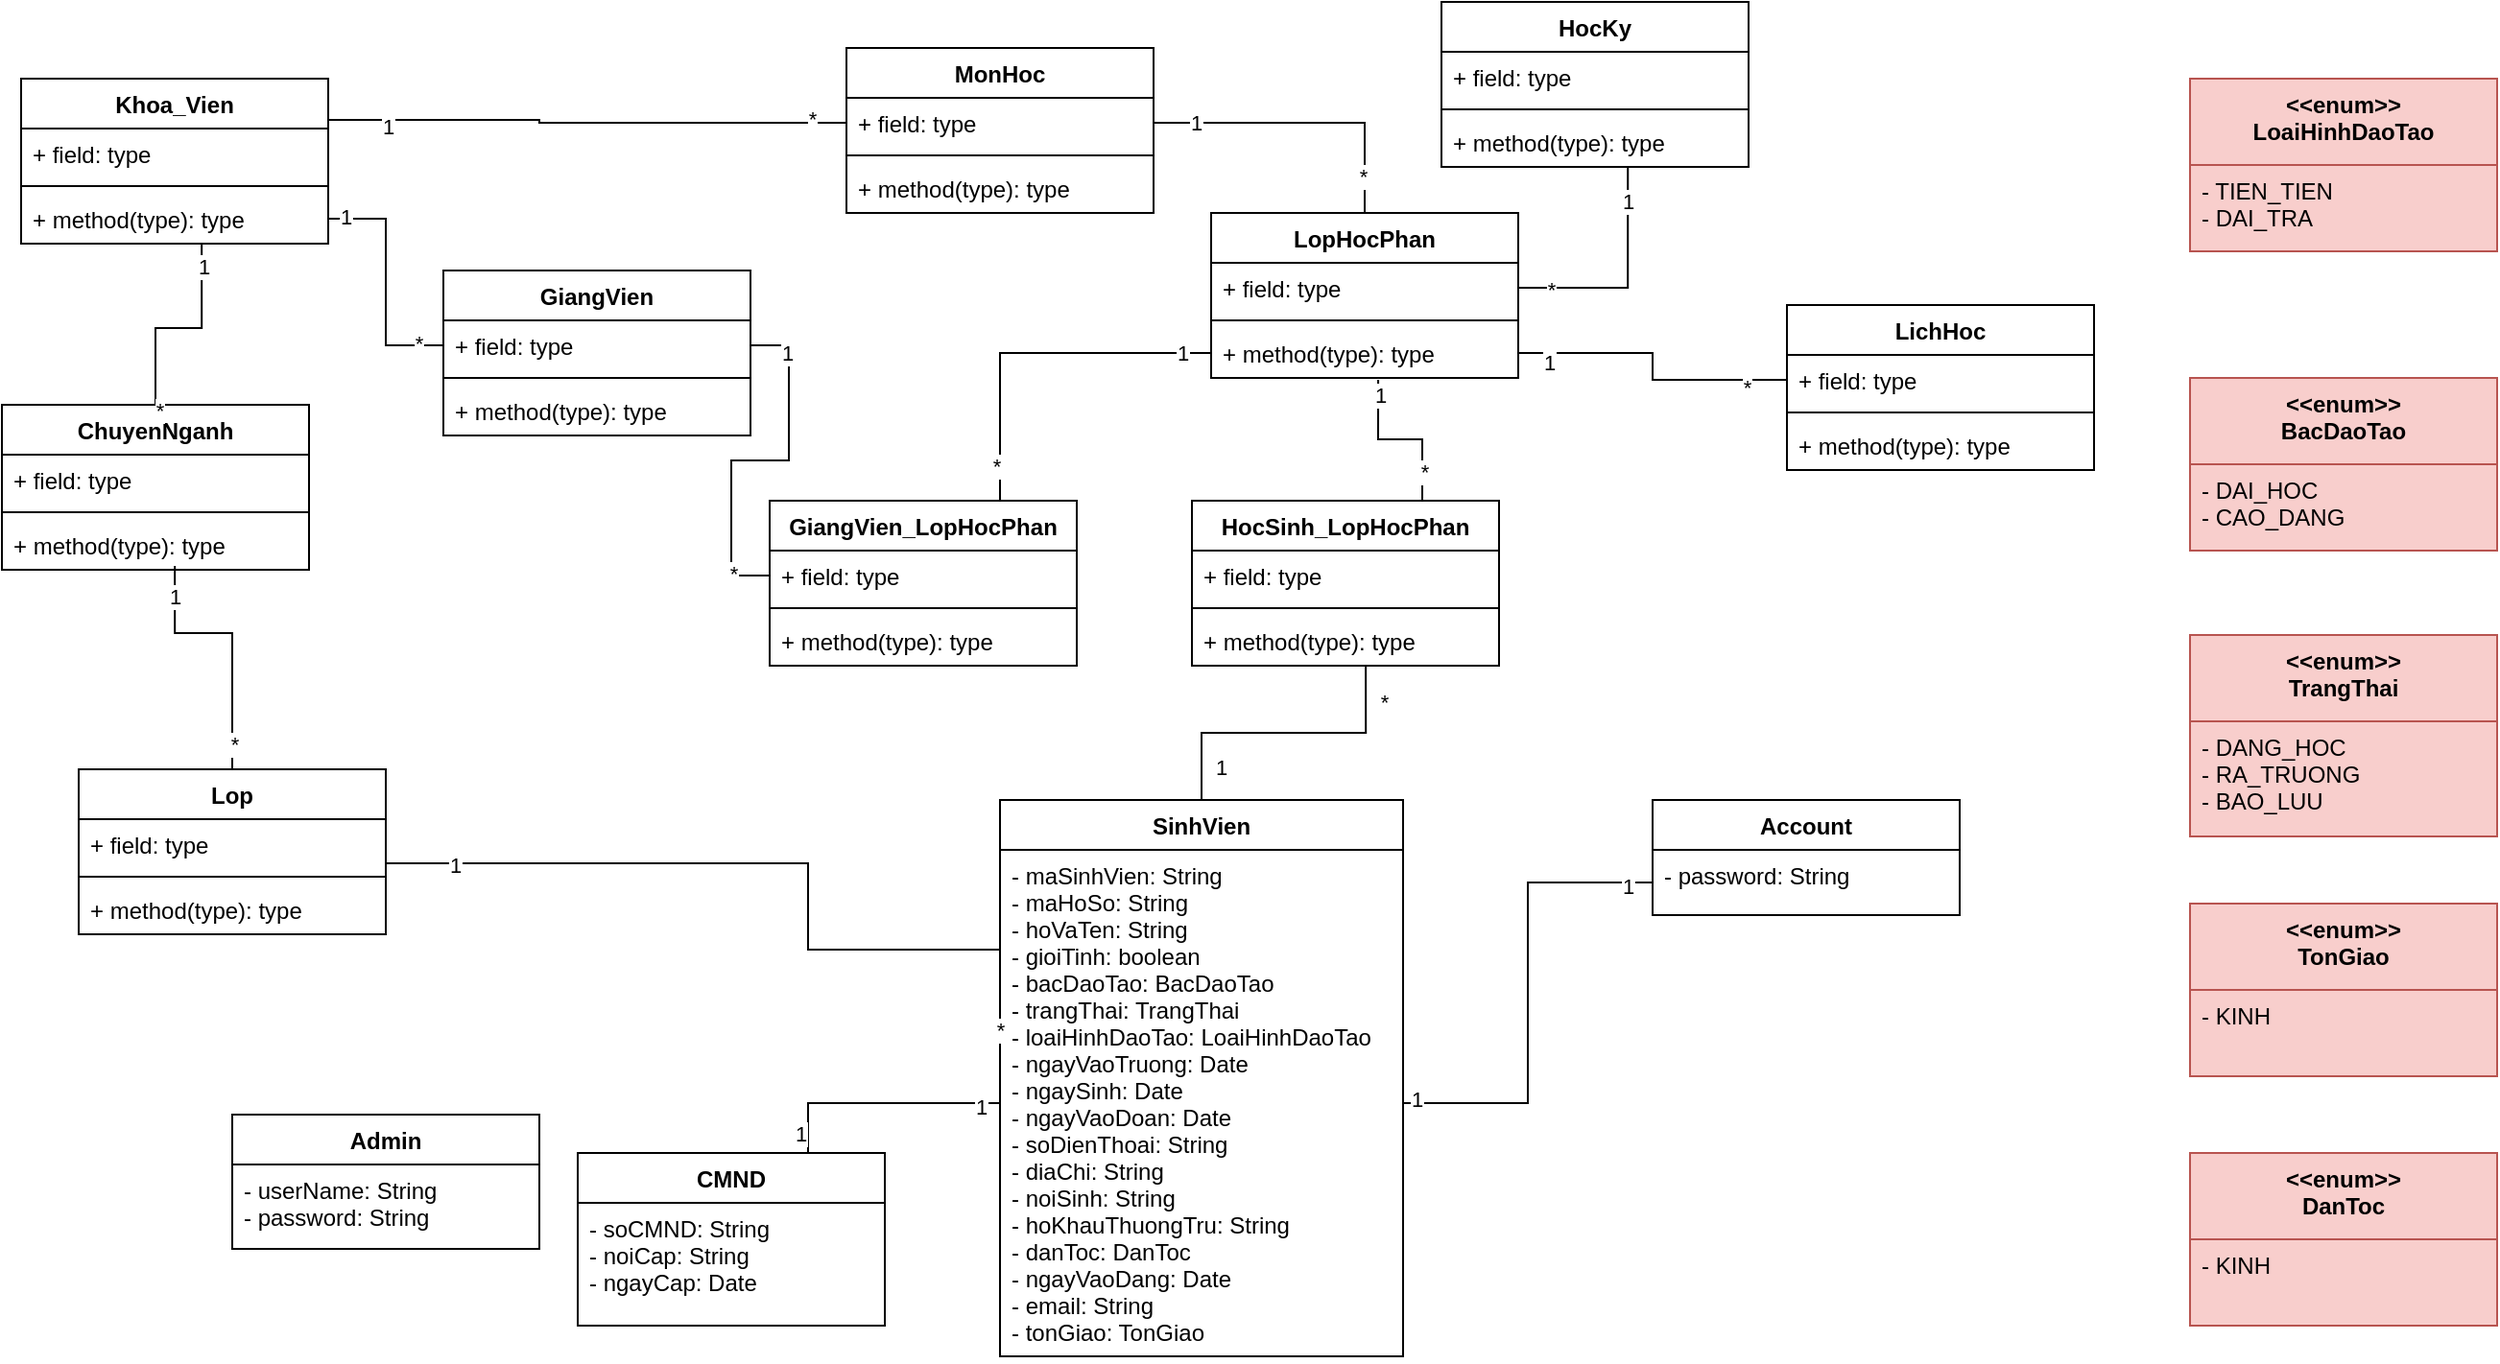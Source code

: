 <mxfile version="15.2.1" type="github">
  <diagram id="Yj6DFzL0j5Qf95JARL4s" name="Page-1">
    <mxGraphModel dx="2012" dy="697" grid="1" gridSize="10" guides="1" tooltips="1" connect="1" arrows="1" fold="1" page="1" pageScale="1" pageWidth="827" pageHeight="1169" math="0" shadow="0">
      <root>
        <mxCell id="0" />
        <mxCell id="1" parent="0" />
        <mxCell id="6rRiFF-nvon5pC7xxNcr-5" value="SinhVien" style="swimlane;fontStyle=1;align=center;verticalAlign=top;childLayout=stackLayout;horizontal=1;startSize=26;horizontalStack=0;resizeParent=1;resizeParentMax=0;resizeLast=0;collapsible=1;marginBottom=0;" vertex="1" parent="1">
          <mxGeometry x="500" y="446" width="210" height="290" as="geometry" />
        </mxCell>
        <mxCell id="6rRiFF-nvon5pC7xxNcr-6" value="- maSinhVien: String&#xa;- maHoSo: String&#xa;- hoVaTen: String&#xa;- gioiTinh: boolean&#xa;- bacDaoTao: BacDaoTao&#xa;- trangThai: TrangThai&#xa;- loaiHinhDaoTao: LoaiHinhDaoTao&#xa;- ngayVaoTruong: Date&#xa;- ngaySinh: Date&#xa;- ngayVaoDoan: Date&#xa;- soDienThoai: String&#xa;- diaChi: String&#xa;- noiSinh: String&#xa;- hoKhauThuongTru: String&#xa;- danToc: DanToc&#xa;- ngayVaoDang: Date&#xa;- email: String&#xa;- tonGiao: TonGiao" style="text;strokeColor=none;fillColor=none;align=left;verticalAlign=top;spacingLeft=4;spacingRight=4;overflow=hidden;rotatable=0;points=[[0,0.5],[1,0.5]];portConstraint=eastwest;" vertex="1" parent="6rRiFF-nvon5pC7xxNcr-5">
          <mxGeometry y="26" width="210" height="264" as="geometry" />
        </mxCell>
        <mxCell id="6rRiFF-nvon5pC7xxNcr-9" value="Khoa_Vien" style="swimlane;fontStyle=1;align=center;verticalAlign=top;childLayout=stackLayout;horizontal=1;startSize=26;horizontalStack=0;resizeParent=1;resizeParentMax=0;resizeLast=0;collapsible=1;marginBottom=0;" vertex="1" parent="1">
          <mxGeometry x="-10" y="70" width="160" height="86" as="geometry" />
        </mxCell>
        <mxCell id="6rRiFF-nvon5pC7xxNcr-10" value="+ field: type" style="text;strokeColor=none;fillColor=none;align=left;verticalAlign=top;spacingLeft=4;spacingRight=4;overflow=hidden;rotatable=0;points=[[0,0.5],[1,0.5]];portConstraint=eastwest;" vertex="1" parent="6rRiFF-nvon5pC7xxNcr-9">
          <mxGeometry y="26" width="160" height="26" as="geometry" />
        </mxCell>
        <mxCell id="6rRiFF-nvon5pC7xxNcr-11" value="" style="line;strokeWidth=1;fillColor=none;align=left;verticalAlign=middle;spacingTop=-1;spacingLeft=3;spacingRight=3;rotatable=0;labelPosition=right;points=[];portConstraint=eastwest;" vertex="1" parent="6rRiFF-nvon5pC7xxNcr-9">
          <mxGeometry y="52" width="160" height="8" as="geometry" />
        </mxCell>
        <mxCell id="6rRiFF-nvon5pC7xxNcr-12" value="+ method(type): type" style="text;strokeColor=none;fillColor=none;align=left;verticalAlign=top;spacingLeft=4;spacingRight=4;overflow=hidden;rotatable=0;points=[[0,0.5],[1,0.5]];portConstraint=eastwest;" vertex="1" parent="6rRiFF-nvon5pC7xxNcr-9">
          <mxGeometry y="60" width="160" height="26" as="geometry" />
        </mxCell>
        <mxCell id="6rRiFF-nvon5pC7xxNcr-13" value="ChuyenNganh" style="swimlane;fontStyle=1;align=center;verticalAlign=top;childLayout=stackLayout;horizontal=1;startSize=26;horizontalStack=0;resizeParent=1;resizeParentMax=0;resizeLast=0;collapsible=1;marginBottom=0;" vertex="1" parent="1">
          <mxGeometry x="-20" y="240" width="160" height="86" as="geometry" />
        </mxCell>
        <mxCell id="6rRiFF-nvon5pC7xxNcr-14" value="+ field: type" style="text;strokeColor=none;fillColor=none;align=left;verticalAlign=top;spacingLeft=4;spacingRight=4;overflow=hidden;rotatable=0;points=[[0,0.5],[1,0.5]];portConstraint=eastwest;" vertex="1" parent="6rRiFF-nvon5pC7xxNcr-13">
          <mxGeometry y="26" width="160" height="26" as="geometry" />
        </mxCell>
        <mxCell id="6rRiFF-nvon5pC7xxNcr-15" value="" style="line;strokeWidth=1;fillColor=none;align=left;verticalAlign=middle;spacingTop=-1;spacingLeft=3;spacingRight=3;rotatable=0;labelPosition=right;points=[];portConstraint=eastwest;" vertex="1" parent="6rRiFF-nvon5pC7xxNcr-13">
          <mxGeometry y="52" width="160" height="8" as="geometry" />
        </mxCell>
        <mxCell id="6rRiFF-nvon5pC7xxNcr-16" value="+ method(type): type" style="text;strokeColor=none;fillColor=none;align=left;verticalAlign=top;spacingLeft=4;spacingRight=4;overflow=hidden;rotatable=0;points=[[0,0.5],[1,0.5]];portConstraint=eastwest;" vertex="1" parent="6rRiFF-nvon5pC7xxNcr-13">
          <mxGeometry y="60" width="160" height="26" as="geometry" />
        </mxCell>
        <mxCell id="6rRiFF-nvon5pC7xxNcr-17" style="edgeStyle=orthogonalEdgeStyle;rounded=0;orthogonalLoop=1;jettySize=auto;html=1;exitX=0;exitY=0.5;exitDx=0;exitDy=0;entryX=1;entryY=0.5;entryDx=0;entryDy=0;endArrow=none;endFill=0;" edge="1" parent="1" source="6rRiFF-nvon5pC7xxNcr-6" target="6rRiFF-nvon5pC7xxNcr-31">
          <mxGeometry relative="1" as="geometry">
            <Array as="points">
              <mxPoint x="400" y="524" />
              <mxPoint x="400" y="479" />
              <mxPoint x="180" y="479" />
            </Array>
          </mxGeometry>
        </mxCell>
        <mxCell id="6rRiFF-nvon5pC7xxNcr-19" value="*" style="edgeLabel;html=1;align=center;verticalAlign=middle;resizable=0;points=[];" vertex="1" connectable="0" parent="6rRiFF-nvon5pC7xxNcr-17">
          <mxGeometry x="-0.831" relative="1" as="geometry">
            <mxPoint as="offset" />
          </mxGeometry>
        </mxCell>
        <mxCell id="6rRiFF-nvon5pC7xxNcr-21" value="1" style="edgeLabel;html=1;align=center;verticalAlign=middle;resizable=0;points=[];" vertex="1" connectable="0" parent="6rRiFF-nvon5pC7xxNcr-17">
          <mxGeometry x="0.798" y="1" relative="1" as="geometry">
            <mxPoint as="offset" />
          </mxGeometry>
        </mxCell>
        <mxCell id="6rRiFF-nvon5pC7xxNcr-18" style="edgeStyle=orthogonalEdgeStyle;rounded=0;orthogonalLoop=1;jettySize=auto;html=1;exitX=0.5;exitY=0;exitDx=0;exitDy=0;entryX=0.588;entryY=1;entryDx=0;entryDy=0;endArrow=none;endFill=0;entryPerimeter=0;" edge="1" parent="1" source="6rRiFF-nvon5pC7xxNcr-13" target="6rRiFF-nvon5pC7xxNcr-12">
          <mxGeometry relative="1" as="geometry">
            <Array as="points">
              <mxPoint x="60" y="200" />
              <mxPoint x="84" y="200" />
            </Array>
          </mxGeometry>
        </mxCell>
        <mxCell id="6rRiFF-nvon5pC7xxNcr-22" value="1" style="edgeLabel;html=1;align=center;verticalAlign=middle;resizable=0;points=[];" vertex="1" connectable="0" parent="6rRiFF-nvon5pC7xxNcr-18">
          <mxGeometry x="0.785" y="-1" relative="1" as="geometry">
            <mxPoint as="offset" />
          </mxGeometry>
        </mxCell>
        <mxCell id="6rRiFF-nvon5pC7xxNcr-24" value="*" style="edgeLabel;html=1;align=center;verticalAlign=middle;resizable=0;points=[];" vertex="1" connectable="0" parent="6rRiFF-nvon5pC7xxNcr-18">
          <mxGeometry x="-0.884" y="1" relative="1" as="geometry">
            <mxPoint x="3" y="9" as="offset" />
          </mxGeometry>
        </mxCell>
        <mxCell id="6rRiFF-nvon5pC7xxNcr-45" style="edgeStyle=orthogonalEdgeStyle;rounded=0;orthogonalLoop=1;jettySize=auto;html=1;exitX=0.544;exitY=1.038;exitDx=0;exitDy=0;entryX=0.75;entryY=0;entryDx=0;entryDy=0;endArrow=none;endFill=0;exitPerimeter=0;" edge="1" parent="1" source="6rRiFF-nvon5pC7xxNcr-29" target="6rRiFF-nvon5pC7xxNcr-41">
          <mxGeometry relative="1" as="geometry" />
        </mxCell>
        <mxCell id="6rRiFF-nvon5pC7xxNcr-49" value="*" style="edgeLabel;html=1;align=center;verticalAlign=middle;resizable=0;points=[];" vertex="1" connectable="0" parent="6rRiFF-nvon5pC7xxNcr-45">
          <mxGeometry x="0.635" y="1" relative="1" as="geometry">
            <mxPoint as="offset" />
          </mxGeometry>
        </mxCell>
        <mxCell id="6rRiFF-nvon5pC7xxNcr-51" value="1" style="edgeLabel;html=1;align=center;verticalAlign=middle;resizable=0;points=[];" vertex="1" connectable="0" parent="6rRiFF-nvon5pC7xxNcr-45">
          <mxGeometry x="-0.819" y="1" relative="1" as="geometry">
            <mxPoint as="offset" />
          </mxGeometry>
        </mxCell>
        <mxCell id="6rRiFF-nvon5pC7xxNcr-26" value="LopHocPhan" style="swimlane;fontStyle=1;align=center;verticalAlign=top;childLayout=stackLayout;horizontal=1;startSize=26;horizontalStack=0;resizeParent=1;resizeParentMax=0;resizeLast=0;collapsible=1;marginBottom=0;" vertex="1" parent="1">
          <mxGeometry x="610" y="140" width="160" height="86" as="geometry" />
        </mxCell>
        <mxCell id="6rRiFF-nvon5pC7xxNcr-27" value="+ field: type" style="text;strokeColor=none;fillColor=none;align=left;verticalAlign=top;spacingLeft=4;spacingRight=4;overflow=hidden;rotatable=0;points=[[0,0.5],[1,0.5]];portConstraint=eastwest;" vertex="1" parent="6rRiFF-nvon5pC7xxNcr-26">
          <mxGeometry y="26" width="160" height="26" as="geometry" />
        </mxCell>
        <mxCell id="6rRiFF-nvon5pC7xxNcr-28" value="" style="line;strokeWidth=1;fillColor=none;align=left;verticalAlign=middle;spacingTop=-1;spacingLeft=3;spacingRight=3;rotatable=0;labelPosition=right;points=[];portConstraint=eastwest;" vertex="1" parent="6rRiFF-nvon5pC7xxNcr-26">
          <mxGeometry y="52" width="160" height="8" as="geometry" />
        </mxCell>
        <mxCell id="6rRiFF-nvon5pC7xxNcr-29" value="+ method(type): type" style="text;strokeColor=none;fillColor=none;align=left;verticalAlign=top;spacingLeft=4;spacingRight=4;overflow=hidden;rotatable=0;points=[[0,0.5],[1,0.5]];portConstraint=eastwest;" vertex="1" parent="6rRiFF-nvon5pC7xxNcr-26">
          <mxGeometry y="60" width="160" height="26" as="geometry" />
        </mxCell>
        <mxCell id="6rRiFF-nvon5pC7xxNcr-30" value="Lop" style="swimlane;fontStyle=1;align=center;verticalAlign=top;childLayout=stackLayout;horizontal=1;startSize=26;horizontalStack=0;resizeParent=1;resizeParentMax=0;resizeLast=0;collapsible=1;marginBottom=0;" vertex="1" parent="1">
          <mxGeometry x="20" y="430" width="160" height="86" as="geometry" />
        </mxCell>
        <mxCell id="6rRiFF-nvon5pC7xxNcr-31" value="+ field: type" style="text;strokeColor=none;fillColor=none;align=left;verticalAlign=top;spacingLeft=4;spacingRight=4;overflow=hidden;rotatable=0;points=[[0,0.5],[1,0.5]];portConstraint=eastwest;" vertex="1" parent="6rRiFF-nvon5pC7xxNcr-30">
          <mxGeometry y="26" width="160" height="26" as="geometry" />
        </mxCell>
        <mxCell id="6rRiFF-nvon5pC7xxNcr-32" value="" style="line;strokeWidth=1;fillColor=none;align=left;verticalAlign=middle;spacingTop=-1;spacingLeft=3;spacingRight=3;rotatable=0;labelPosition=right;points=[];portConstraint=eastwest;" vertex="1" parent="6rRiFF-nvon5pC7xxNcr-30">
          <mxGeometry y="52" width="160" height="8" as="geometry" />
        </mxCell>
        <mxCell id="6rRiFF-nvon5pC7xxNcr-33" value="+ method(type): type" style="text;strokeColor=none;fillColor=none;align=left;verticalAlign=top;spacingLeft=4;spacingRight=4;overflow=hidden;rotatable=0;points=[[0,0.5],[1,0.5]];portConstraint=eastwest;" vertex="1" parent="6rRiFF-nvon5pC7xxNcr-30">
          <mxGeometry y="60" width="160" height="26" as="geometry" />
        </mxCell>
        <mxCell id="6rRiFF-nvon5pC7xxNcr-34" style="edgeStyle=orthogonalEdgeStyle;rounded=0;orthogonalLoop=1;jettySize=auto;html=1;exitX=0.5;exitY=0;exitDx=0;exitDy=0;entryX=0.563;entryY=0.923;entryDx=0;entryDy=0;endArrow=none;endFill=0;entryPerimeter=0;" edge="1" parent="1" source="6rRiFF-nvon5pC7xxNcr-30" target="6rRiFF-nvon5pC7xxNcr-16">
          <mxGeometry relative="1" as="geometry">
            <Array as="points">
              <mxPoint x="100" y="359" />
              <mxPoint x="70" y="359" />
            </Array>
          </mxGeometry>
        </mxCell>
        <mxCell id="6rRiFF-nvon5pC7xxNcr-62" value="1" style="edgeLabel;html=1;align=center;verticalAlign=middle;resizable=0;points=[];" vertex="1" connectable="0" parent="6rRiFF-nvon5pC7xxNcr-34">
          <mxGeometry x="0.773" relative="1" as="geometry">
            <mxPoint as="offset" />
          </mxGeometry>
        </mxCell>
        <mxCell id="6rRiFF-nvon5pC7xxNcr-63" value="*" style="edgeLabel;html=1;align=center;verticalAlign=middle;resizable=0;points=[];" vertex="1" connectable="0" parent="6rRiFF-nvon5pC7xxNcr-34">
          <mxGeometry x="-0.798" y="-1" relative="1" as="geometry">
            <mxPoint as="offset" />
          </mxGeometry>
        </mxCell>
        <mxCell id="6rRiFF-nvon5pC7xxNcr-41" value="HocSinh_LopHocPhan" style="swimlane;fontStyle=1;align=center;verticalAlign=top;childLayout=stackLayout;horizontal=1;startSize=26;horizontalStack=0;resizeParent=1;resizeParentMax=0;resizeLast=0;collapsible=1;marginBottom=0;" vertex="1" parent="1">
          <mxGeometry x="600" y="290" width="160" height="86" as="geometry" />
        </mxCell>
        <mxCell id="6rRiFF-nvon5pC7xxNcr-42" value="+ field: type" style="text;strokeColor=none;fillColor=none;align=left;verticalAlign=top;spacingLeft=4;spacingRight=4;overflow=hidden;rotatable=0;points=[[0,0.5],[1,0.5]];portConstraint=eastwest;" vertex="1" parent="6rRiFF-nvon5pC7xxNcr-41">
          <mxGeometry y="26" width="160" height="26" as="geometry" />
        </mxCell>
        <mxCell id="6rRiFF-nvon5pC7xxNcr-43" value="" style="line;strokeWidth=1;fillColor=none;align=left;verticalAlign=middle;spacingTop=-1;spacingLeft=3;spacingRight=3;rotatable=0;labelPosition=right;points=[];portConstraint=eastwest;" vertex="1" parent="6rRiFF-nvon5pC7xxNcr-41">
          <mxGeometry y="52" width="160" height="8" as="geometry" />
        </mxCell>
        <mxCell id="6rRiFF-nvon5pC7xxNcr-44" value="+ method(type): type" style="text;strokeColor=none;fillColor=none;align=left;verticalAlign=top;spacingLeft=4;spacingRight=4;overflow=hidden;rotatable=0;points=[[0,0.5],[1,0.5]];portConstraint=eastwest;" vertex="1" parent="6rRiFF-nvon5pC7xxNcr-41">
          <mxGeometry y="60" width="160" height="26" as="geometry" />
        </mxCell>
        <mxCell id="6rRiFF-nvon5pC7xxNcr-46" style="edgeStyle=orthogonalEdgeStyle;rounded=0;orthogonalLoop=1;jettySize=auto;html=1;exitX=0.5;exitY=0;exitDx=0;exitDy=0;entryX=0.566;entryY=1.013;entryDx=0;entryDy=0;endArrow=none;endFill=0;entryPerimeter=0;" edge="1" parent="1" source="6rRiFF-nvon5pC7xxNcr-5" target="6rRiFF-nvon5pC7xxNcr-44">
          <mxGeometry relative="1" as="geometry" />
        </mxCell>
        <mxCell id="6rRiFF-nvon5pC7xxNcr-47" value="1" style="edgeLabel;html=1;align=center;verticalAlign=middle;resizable=0;points=[];" vertex="1" connectable="0" parent="6rRiFF-nvon5pC7xxNcr-46">
          <mxGeometry x="-0.837" y="-2" relative="1" as="geometry">
            <mxPoint x="8" y="-5" as="offset" />
          </mxGeometry>
        </mxCell>
        <mxCell id="6rRiFF-nvon5pC7xxNcr-48" value="*" style="edgeLabel;html=1;align=center;verticalAlign=middle;resizable=0;points=[];" vertex="1" connectable="0" parent="6rRiFF-nvon5pC7xxNcr-46">
          <mxGeometry x="0.763" y="-1" relative="1" as="geometry">
            <mxPoint x="8" as="offset" />
          </mxGeometry>
        </mxCell>
        <mxCell id="6rRiFF-nvon5pC7xxNcr-71" style="edgeStyle=orthogonalEdgeStyle;rounded=0;orthogonalLoop=1;jettySize=auto;html=1;exitX=1;exitY=0.5;exitDx=0;exitDy=0;entryX=0.5;entryY=0;entryDx=0;entryDy=0;endArrow=none;endFill=0;" edge="1" parent="1" source="6rRiFF-nvon5pC7xxNcr-53" target="6rRiFF-nvon5pC7xxNcr-26">
          <mxGeometry relative="1" as="geometry" />
        </mxCell>
        <mxCell id="6rRiFF-nvon5pC7xxNcr-72" value="1" style="edgeLabel;html=1;align=center;verticalAlign=middle;resizable=0;points=[];" vertex="1" connectable="0" parent="6rRiFF-nvon5pC7xxNcr-71">
          <mxGeometry x="-0.728" relative="1" as="geometry">
            <mxPoint as="offset" />
          </mxGeometry>
        </mxCell>
        <mxCell id="6rRiFF-nvon5pC7xxNcr-73" value="*" style="edgeLabel;html=1;align=center;verticalAlign=middle;resizable=0;points=[];" vertex="1" connectable="0" parent="6rRiFF-nvon5pC7xxNcr-71">
          <mxGeometry x="0.755" y="-1" relative="1" as="geometry">
            <mxPoint as="offset" />
          </mxGeometry>
        </mxCell>
        <mxCell id="6rRiFF-nvon5pC7xxNcr-52" value="MonHoc" style="swimlane;fontStyle=1;align=center;verticalAlign=top;childLayout=stackLayout;horizontal=1;startSize=26;horizontalStack=0;resizeParent=1;resizeParentMax=0;resizeLast=0;collapsible=1;marginBottom=0;" vertex="1" parent="1">
          <mxGeometry x="420" y="54" width="160" height="86" as="geometry" />
        </mxCell>
        <mxCell id="6rRiFF-nvon5pC7xxNcr-53" value="+ field: type" style="text;strokeColor=none;fillColor=none;align=left;verticalAlign=top;spacingLeft=4;spacingRight=4;overflow=hidden;rotatable=0;points=[[0,0.5],[1,0.5]];portConstraint=eastwest;" vertex="1" parent="6rRiFF-nvon5pC7xxNcr-52">
          <mxGeometry y="26" width="160" height="26" as="geometry" />
        </mxCell>
        <mxCell id="6rRiFF-nvon5pC7xxNcr-54" value="" style="line;strokeWidth=1;fillColor=none;align=left;verticalAlign=middle;spacingTop=-1;spacingLeft=3;spacingRight=3;rotatable=0;labelPosition=right;points=[];portConstraint=eastwest;" vertex="1" parent="6rRiFF-nvon5pC7xxNcr-52">
          <mxGeometry y="52" width="160" height="8" as="geometry" />
        </mxCell>
        <mxCell id="6rRiFF-nvon5pC7xxNcr-55" value="+ method(type): type" style="text;strokeColor=none;fillColor=none;align=left;verticalAlign=top;spacingLeft=4;spacingRight=4;overflow=hidden;rotatable=0;points=[[0,0.5],[1,0.5]];portConstraint=eastwest;" vertex="1" parent="6rRiFF-nvon5pC7xxNcr-52">
          <mxGeometry y="60" width="160" height="26" as="geometry" />
        </mxCell>
        <mxCell id="6rRiFF-nvon5pC7xxNcr-59" style="edgeStyle=orthogonalEdgeStyle;rounded=0;orthogonalLoop=1;jettySize=auto;html=1;exitX=0;exitY=0.5;exitDx=0;exitDy=0;entryX=1;entryY=0.25;entryDx=0;entryDy=0;endArrow=none;endFill=0;" edge="1" parent="1" source="6rRiFF-nvon5pC7xxNcr-53" target="6rRiFF-nvon5pC7xxNcr-9">
          <mxGeometry relative="1" as="geometry">
            <Array as="points">
              <mxPoint x="260" y="93" />
              <mxPoint x="260" y="92" />
            </Array>
          </mxGeometry>
        </mxCell>
        <mxCell id="6rRiFF-nvon5pC7xxNcr-60" value="1" style="edgeLabel;html=1;align=center;verticalAlign=middle;resizable=0;points=[];" vertex="1" connectable="0" parent="6rRiFF-nvon5pC7xxNcr-59">
          <mxGeometry x="0.772" y="3" relative="1" as="geometry">
            <mxPoint as="offset" />
          </mxGeometry>
        </mxCell>
        <mxCell id="6rRiFF-nvon5pC7xxNcr-61" value="*" style="edgeLabel;html=1;align=center;verticalAlign=middle;resizable=0;points=[];" vertex="1" connectable="0" parent="6rRiFF-nvon5pC7xxNcr-59">
          <mxGeometry x="-0.864" y="-2" relative="1" as="geometry">
            <mxPoint as="offset" />
          </mxGeometry>
        </mxCell>
        <mxCell id="6rRiFF-nvon5pC7xxNcr-64" value="HocKy" style="swimlane;fontStyle=1;align=center;verticalAlign=top;childLayout=stackLayout;horizontal=1;startSize=26;horizontalStack=0;resizeParent=1;resizeParentMax=0;resizeLast=0;collapsible=1;marginBottom=0;" vertex="1" parent="1">
          <mxGeometry x="730" y="30" width="160" height="86" as="geometry" />
        </mxCell>
        <mxCell id="6rRiFF-nvon5pC7xxNcr-65" value="+ field: type" style="text;strokeColor=none;fillColor=none;align=left;verticalAlign=top;spacingLeft=4;spacingRight=4;overflow=hidden;rotatable=0;points=[[0,0.5],[1,0.5]];portConstraint=eastwest;" vertex="1" parent="6rRiFF-nvon5pC7xxNcr-64">
          <mxGeometry y="26" width="160" height="26" as="geometry" />
        </mxCell>
        <mxCell id="6rRiFF-nvon5pC7xxNcr-66" value="" style="line;strokeWidth=1;fillColor=none;align=left;verticalAlign=middle;spacingTop=-1;spacingLeft=3;spacingRight=3;rotatable=0;labelPosition=right;points=[];portConstraint=eastwest;" vertex="1" parent="6rRiFF-nvon5pC7xxNcr-64">
          <mxGeometry y="52" width="160" height="8" as="geometry" />
        </mxCell>
        <mxCell id="6rRiFF-nvon5pC7xxNcr-67" value="+ method(type): type" style="text;strokeColor=none;fillColor=none;align=left;verticalAlign=top;spacingLeft=4;spacingRight=4;overflow=hidden;rotatable=0;points=[[0,0.5],[1,0.5]];portConstraint=eastwest;" vertex="1" parent="6rRiFF-nvon5pC7xxNcr-64">
          <mxGeometry y="60" width="160" height="26" as="geometry" />
        </mxCell>
        <mxCell id="6rRiFF-nvon5pC7xxNcr-68" style="edgeStyle=orthogonalEdgeStyle;rounded=0;orthogonalLoop=1;jettySize=auto;html=1;exitX=1;exitY=0.5;exitDx=0;exitDy=0;entryX=0.607;entryY=0.981;entryDx=0;entryDy=0;endArrow=none;endFill=0;entryPerimeter=0;" edge="1" parent="1" source="6rRiFF-nvon5pC7xxNcr-27" target="6rRiFF-nvon5pC7xxNcr-67">
          <mxGeometry relative="1" as="geometry" />
        </mxCell>
        <mxCell id="6rRiFF-nvon5pC7xxNcr-69" value="*" style="edgeLabel;html=1;align=center;verticalAlign=middle;resizable=0;points=[];" vertex="1" connectable="0" parent="6rRiFF-nvon5pC7xxNcr-68">
          <mxGeometry x="-0.717" y="-1" relative="1" as="geometry">
            <mxPoint as="offset" />
          </mxGeometry>
        </mxCell>
        <mxCell id="6rRiFF-nvon5pC7xxNcr-70" value="1" style="edgeLabel;html=1;align=center;verticalAlign=middle;resizable=0;points=[];" vertex="1" connectable="0" parent="6rRiFF-nvon5pC7xxNcr-68">
          <mxGeometry x="0.696" relative="1" as="geometry">
            <mxPoint as="offset" />
          </mxGeometry>
        </mxCell>
        <mxCell id="6rRiFF-nvon5pC7xxNcr-74" value="GiangVien" style="swimlane;fontStyle=1;align=center;verticalAlign=top;childLayout=stackLayout;horizontal=1;startSize=26;horizontalStack=0;resizeParent=1;resizeParentMax=0;resizeLast=0;collapsible=1;marginBottom=0;" vertex="1" parent="1">
          <mxGeometry x="210" y="170" width="160" height="86" as="geometry" />
        </mxCell>
        <mxCell id="6rRiFF-nvon5pC7xxNcr-75" value="+ field: type" style="text;strokeColor=none;fillColor=none;align=left;verticalAlign=top;spacingLeft=4;spacingRight=4;overflow=hidden;rotatable=0;points=[[0,0.5],[1,0.5]];portConstraint=eastwest;" vertex="1" parent="6rRiFF-nvon5pC7xxNcr-74">
          <mxGeometry y="26" width="160" height="26" as="geometry" />
        </mxCell>
        <mxCell id="6rRiFF-nvon5pC7xxNcr-76" value="" style="line;strokeWidth=1;fillColor=none;align=left;verticalAlign=middle;spacingTop=-1;spacingLeft=3;spacingRight=3;rotatable=0;labelPosition=right;points=[];portConstraint=eastwest;" vertex="1" parent="6rRiFF-nvon5pC7xxNcr-74">
          <mxGeometry y="52" width="160" height="8" as="geometry" />
        </mxCell>
        <mxCell id="6rRiFF-nvon5pC7xxNcr-77" value="+ method(type): type" style="text;strokeColor=none;fillColor=none;align=left;verticalAlign=top;spacingLeft=4;spacingRight=4;overflow=hidden;rotatable=0;points=[[0,0.5],[1,0.5]];portConstraint=eastwest;" vertex="1" parent="6rRiFF-nvon5pC7xxNcr-74">
          <mxGeometry y="60" width="160" height="26" as="geometry" />
        </mxCell>
        <mxCell id="6rRiFF-nvon5pC7xxNcr-78" style="edgeStyle=orthogonalEdgeStyle;rounded=0;orthogonalLoop=1;jettySize=auto;html=1;exitX=0;exitY=0.5;exitDx=0;exitDy=0;entryX=1;entryY=0.5;entryDx=0;entryDy=0;endArrow=none;endFill=0;" edge="1" parent="1" source="6rRiFF-nvon5pC7xxNcr-75" target="6rRiFF-nvon5pC7xxNcr-12">
          <mxGeometry relative="1" as="geometry" />
        </mxCell>
        <mxCell id="6rRiFF-nvon5pC7xxNcr-79" value="1" style="edgeLabel;html=1;align=center;verticalAlign=middle;resizable=0;points=[];" vertex="1" connectable="0" parent="6rRiFF-nvon5pC7xxNcr-78">
          <mxGeometry x="0.855" y="-1" relative="1" as="geometry">
            <mxPoint as="offset" />
          </mxGeometry>
        </mxCell>
        <mxCell id="6rRiFF-nvon5pC7xxNcr-80" value="*" style="edgeLabel;html=1;align=center;verticalAlign=middle;resizable=0;points=[];" vertex="1" connectable="0" parent="6rRiFF-nvon5pC7xxNcr-78">
          <mxGeometry x="-0.79" y="-1" relative="1" as="geometry">
            <mxPoint as="offset" />
          </mxGeometry>
        </mxCell>
        <mxCell id="6rRiFF-nvon5pC7xxNcr-95" style="edgeStyle=orthogonalEdgeStyle;rounded=0;orthogonalLoop=1;jettySize=auto;html=1;exitX=0;exitY=0.5;exitDx=0;exitDy=0;entryX=1;entryY=0.5;entryDx=0;entryDy=0;endArrow=none;endFill=0;" edge="1" parent="1" source="6rRiFF-nvon5pC7xxNcr-92" target="6rRiFF-nvon5pC7xxNcr-6">
          <mxGeometry relative="1" as="geometry" />
        </mxCell>
        <mxCell id="6rRiFF-nvon5pC7xxNcr-102" value="1" style="edgeLabel;html=1;align=center;verticalAlign=middle;resizable=0;points=[];" vertex="1" connectable="0" parent="6rRiFF-nvon5pC7xxNcr-95">
          <mxGeometry x="-0.894" y="2" relative="1" as="geometry">
            <mxPoint as="offset" />
          </mxGeometry>
        </mxCell>
        <mxCell id="6rRiFF-nvon5pC7xxNcr-103" value="1" style="edgeLabel;html=1;align=center;verticalAlign=middle;resizable=0;points=[];" vertex="1" connectable="0" parent="6rRiFF-nvon5pC7xxNcr-95">
          <mxGeometry x="0.944" y="-2" relative="1" as="geometry">
            <mxPoint as="offset" />
          </mxGeometry>
        </mxCell>
        <mxCell id="6rRiFF-nvon5pC7xxNcr-91" value="Account" style="swimlane;fontStyle=1;align=center;verticalAlign=top;childLayout=stackLayout;horizontal=1;startSize=26;horizontalStack=0;resizeParent=1;resizeParentMax=0;resizeLast=0;collapsible=1;marginBottom=0;" vertex="1" parent="1">
          <mxGeometry x="840" y="446" width="160" height="60" as="geometry" />
        </mxCell>
        <mxCell id="6rRiFF-nvon5pC7xxNcr-92" value="- password: String" style="text;strokeColor=none;fillColor=none;align=left;verticalAlign=top;spacingLeft=4;spacingRight=4;overflow=hidden;rotatable=0;points=[[0,0.5],[1,0.5]];portConstraint=eastwest;" vertex="1" parent="6rRiFF-nvon5pC7xxNcr-91">
          <mxGeometry y="26" width="160" height="34" as="geometry" />
        </mxCell>
        <mxCell id="6rRiFF-nvon5pC7xxNcr-104" value="LichHoc" style="swimlane;fontStyle=1;align=center;verticalAlign=top;childLayout=stackLayout;horizontal=1;startSize=26;horizontalStack=0;resizeParent=1;resizeParentMax=0;resizeLast=0;collapsible=1;marginBottom=0;" vertex="1" parent="1">
          <mxGeometry x="910" y="188" width="160" height="86" as="geometry" />
        </mxCell>
        <mxCell id="6rRiFF-nvon5pC7xxNcr-105" value="+ field: type" style="text;strokeColor=none;fillColor=none;align=left;verticalAlign=top;spacingLeft=4;spacingRight=4;overflow=hidden;rotatable=0;points=[[0,0.5],[1,0.5]];portConstraint=eastwest;" vertex="1" parent="6rRiFF-nvon5pC7xxNcr-104">
          <mxGeometry y="26" width="160" height="26" as="geometry" />
        </mxCell>
        <mxCell id="6rRiFF-nvon5pC7xxNcr-106" value="" style="line;strokeWidth=1;fillColor=none;align=left;verticalAlign=middle;spacingTop=-1;spacingLeft=3;spacingRight=3;rotatable=0;labelPosition=right;points=[];portConstraint=eastwest;" vertex="1" parent="6rRiFF-nvon5pC7xxNcr-104">
          <mxGeometry y="52" width="160" height="8" as="geometry" />
        </mxCell>
        <mxCell id="6rRiFF-nvon5pC7xxNcr-107" value="+ method(type): type" style="text;strokeColor=none;fillColor=none;align=left;verticalAlign=top;spacingLeft=4;spacingRight=4;overflow=hidden;rotatable=0;points=[[0,0.5],[1,0.5]];portConstraint=eastwest;" vertex="1" parent="6rRiFF-nvon5pC7xxNcr-104">
          <mxGeometry y="60" width="160" height="26" as="geometry" />
        </mxCell>
        <mxCell id="6rRiFF-nvon5pC7xxNcr-108" style="edgeStyle=orthogonalEdgeStyle;rounded=0;orthogonalLoop=1;jettySize=auto;html=1;exitX=0;exitY=0.5;exitDx=0;exitDy=0;entryX=1;entryY=0.5;entryDx=0;entryDy=0;endArrow=none;endFill=0;" edge="1" parent="1" source="6rRiFF-nvon5pC7xxNcr-105" target="6rRiFF-nvon5pC7xxNcr-29">
          <mxGeometry relative="1" as="geometry" />
        </mxCell>
        <mxCell id="6rRiFF-nvon5pC7xxNcr-109" value="1" style="edgeLabel;html=1;align=center;verticalAlign=middle;resizable=0;points=[];" vertex="1" connectable="0" parent="6rRiFF-nvon5pC7xxNcr-108">
          <mxGeometry x="0.779" y="5" relative="1" as="geometry">
            <mxPoint x="-1" as="offset" />
          </mxGeometry>
        </mxCell>
        <mxCell id="6rRiFF-nvon5pC7xxNcr-110" value="*" style="edgeLabel;html=1;align=center;verticalAlign=middle;resizable=0;points=[];" vertex="1" connectable="0" parent="6rRiFF-nvon5pC7xxNcr-108">
          <mxGeometry x="-0.717" y="4" relative="1" as="geometry">
            <mxPoint x="1" as="offset" />
          </mxGeometry>
        </mxCell>
        <mxCell id="6rRiFF-nvon5pC7xxNcr-119" style="edgeStyle=orthogonalEdgeStyle;rounded=0;orthogonalLoop=1;jettySize=auto;html=1;exitX=0.75;exitY=0;exitDx=0;exitDy=0;entryX=0;entryY=0.5;entryDx=0;entryDy=0;endArrow=none;endFill=0;" edge="1" parent="1" source="6rRiFF-nvon5pC7xxNcr-112" target="6rRiFF-nvon5pC7xxNcr-29">
          <mxGeometry relative="1" as="geometry" />
        </mxCell>
        <mxCell id="6rRiFF-nvon5pC7xxNcr-120" value="*" style="edgeLabel;html=1;align=center;verticalAlign=middle;resizable=0;points=[];" vertex="1" connectable="0" parent="6rRiFF-nvon5pC7xxNcr-119">
          <mxGeometry x="-0.803" y="2" relative="1" as="geometry">
            <mxPoint as="offset" />
          </mxGeometry>
        </mxCell>
        <mxCell id="6rRiFF-nvon5pC7xxNcr-121" value="1" style="edgeLabel;html=1;align=center;verticalAlign=middle;resizable=0;points=[];" vertex="1" connectable="0" parent="6rRiFF-nvon5pC7xxNcr-119">
          <mxGeometry x="0.839" relative="1" as="geometry">
            <mxPoint as="offset" />
          </mxGeometry>
        </mxCell>
        <mxCell id="6rRiFF-nvon5pC7xxNcr-112" value="GiangVien_LopHocPhan" style="swimlane;fontStyle=1;align=center;verticalAlign=top;childLayout=stackLayout;horizontal=1;startSize=26;horizontalStack=0;resizeParent=1;resizeParentMax=0;resizeLast=0;collapsible=1;marginBottom=0;" vertex="1" parent="1">
          <mxGeometry x="380" y="290" width="160" height="86" as="geometry" />
        </mxCell>
        <mxCell id="6rRiFF-nvon5pC7xxNcr-113" value="+ field: type" style="text;strokeColor=none;fillColor=none;align=left;verticalAlign=top;spacingLeft=4;spacingRight=4;overflow=hidden;rotatable=0;points=[[0,0.5],[1,0.5]];portConstraint=eastwest;" vertex="1" parent="6rRiFF-nvon5pC7xxNcr-112">
          <mxGeometry y="26" width="160" height="26" as="geometry" />
        </mxCell>
        <mxCell id="6rRiFF-nvon5pC7xxNcr-114" value="" style="line;strokeWidth=1;fillColor=none;align=left;verticalAlign=middle;spacingTop=-1;spacingLeft=3;spacingRight=3;rotatable=0;labelPosition=right;points=[];portConstraint=eastwest;" vertex="1" parent="6rRiFF-nvon5pC7xxNcr-112">
          <mxGeometry y="52" width="160" height="8" as="geometry" />
        </mxCell>
        <mxCell id="6rRiFF-nvon5pC7xxNcr-115" value="+ method(type): type" style="text;strokeColor=none;fillColor=none;align=left;verticalAlign=top;spacingLeft=4;spacingRight=4;overflow=hidden;rotatable=0;points=[[0,0.5],[1,0.5]];portConstraint=eastwest;" vertex="1" parent="6rRiFF-nvon5pC7xxNcr-112">
          <mxGeometry y="60" width="160" height="26" as="geometry" />
        </mxCell>
        <mxCell id="6rRiFF-nvon5pC7xxNcr-116" style="edgeStyle=orthogonalEdgeStyle;rounded=0;orthogonalLoop=1;jettySize=auto;html=1;exitX=1;exitY=0.5;exitDx=0;exitDy=0;entryX=0;entryY=0.5;entryDx=0;entryDy=0;endArrow=none;endFill=0;" edge="1" parent="1" source="6rRiFF-nvon5pC7xxNcr-75" target="6rRiFF-nvon5pC7xxNcr-113">
          <mxGeometry relative="1" as="geometry" />
        </mxCell>
        <mxCell id="6rRiFF-nvon5pC7xxNcr-117" value="1" style="edgeLabel;html=1;align=center;verticalAlign=middle;resizable=0;points=[];" vertex="1" connectable="0" parent="6rRiFF-nvon5pC7xxNcr-116">
          <mxGeometry x="-0.749" y="-1" relative="1" as="geometry">
            <mxPoint as="offset" />
          </mxGeometry>
        </mxCell>
        <mxCell id="6rRiFF-nvon5pC7xxNcr-118" value="*" style="edgeLabel;html=1;align=center;verticalAlign=middle;resizable=0;points=[];" vertex="1" connectable="0" parent="6rRiFF-nvon5pC7xxNcr-116">
          <mxGeometry x="0.772" y="1" relative="1" as="geometry">
            <mxPoint as="offset" />
          </mxGeometry>
        </mxCell>
        <mxCell id="6rRiFF-nvon5pC7xxNcr-122" value="Admin" style="swimlane;fontStyle=1;align=center;verticalAlign=top;childLayout=stackLayout;horizontal=1;startSize=26;horizontalStack=0;resizeParent=1;resizeParentMax=0;resizeLast=0;collapsible=1;marginBottom=0;" vertex="1" parent="1">
          <mxGeometry x="100" y="610" width="160" height="70" as="geometry" />
        </mxCell>
        <mxCell id="6rRiFF-nvon5pC7xxNcr-123" value="- userName: String&#xa;- password: String" style="text;strokeColor=none;fillColor=none;align=left;verticalAlign=top;spacingLeft=4;spacingRight=4;overflow=hidden;rotatable=0;points=[[0,0.5],[1,0.5]];portConstraint=eastwest;" vertex="1" parent="6rRiFF-nvon5pC7xxNcr-122">
          <mxGeometry y="26" width="160" height="44" as="geometry" />
        </mxCell>
        <mxCell id="6rRiFF-nvon5pC7xxNcr-126" value="&lt;&lt;enum&gt;&gt;&#xa;BacDaoTao" style="swimlane;fontStyle=1;align=center;verticalAlign=top;childLayout=stackLayout;horizontal=1;startSize=45;horizontalStack=0;resizeParent=1;resizeParentMax=0;resizeLast=0;collapsible=1;marginBottom=0;fillColor=#f8cecc;strokeColor=#b85450;" vertex="1" parent="1">
          <mxGeometry x="1120" y="226" width="160" height="90" as="geometry" />
        </mxCell>
        <mxCell id="6rRiFF-nvon5pC7xxNcr-127" value="- DAI_HOC&#xa;- CAO_DANG" style="text;strokeColor=#b85450;fillColor=#f8cecc;align=left;verticalAlign=top;spacingLeft=4;spacingRight=4;overflow=hidden;rotatable=0;points=[[0,0.5],[1,0.5]];portConstraint=eastwest;" vertex="1" parent="6rRiFF-nvon5pC7xxNcr-126">
          <mxGeometry y="45" width="160" height="45" as="geometry" />
        </mxCell>
        <mxCell id="6rRiFF-nvon5pC7xxNcr-130" value="&lt;&lt;enum&gt;&gt;&#xa;LoaiHinhDaoTao" style="swimlane;fontStyle=1;align=center;verticalAlign=top;childLayout=stackLayout;horizontal=1;startSize=45;horizontalStack=0;resizeParent=1;resizeParentMax=0;resizeLast=0;collapsible=1;marginBottom=0;fillColor=#f8cecc;strokeColor=#b85450;" vertex="1" parent="1">
          <mxGeometry x="1120" y="70" width="160" height="90" as="geometry" />
        </mxCell>
        <mxCell id="6rRiFF-nvon5pC7xxNcr-131" value="- TIEN_TIEN&#xa;- DAI_TRA" style="text;strokeColor=#b85450;fillColor=#f8cecc;align=left;verticalAlign=top;spacingLeft=4;spacingRight=4;overflow=hidden;rotatable=0;points=[[0,0.5],[1,0.5]];portConstraint=eastwest;" vertex="1" parent="6rRiFF-nvon5pC7xxNcr-130">
          <mxGeometry y="45" width="160" height="45" as="geometry" />
        </mxCell>
        <mxCell id="6rRiFF-nvon5pC7xxNcr-132" value="&lt;&lt;enum&gt;&gt;&#xa;TrangThai" style="swimlane;fontStyle=1;align=center;verticalAlign=top;childLayout=stackLayout;horizontal=1;startSize=45;horizontalStack=0;resizeParent=1;resizeParentMax=0;resizeLast=0;collapsible=1;marginBottom=0;fillColor=#f8cecc;strokeColor=#b85450;" vertex="1" parent="1">
          <mxGeometry x="1120" y="360" width="160" height="105" as="geometry" />
        </mxCell>
        <mxCell id="6rRiFF-nvon5pC7xxNcr-133" value="- DANG_HOC&#xa;- RA_TRUONG&#xa;- BAO_LUU" style="text;strokeColor=#b85450;fillColor=#f8cecc;align=left;verticalAlign=top;spacingLeft=4;spacingRight=4;overflow=hidden;rotatable=0;points=[[0,0.5],[1,0.5]];portConstraint=eastwest;" vertex="1" parent="6rRiFF-nvon5pC7xxNcr-132">
          <mxGeometry y="45" width="160" height="60" as="geometry" />
        </mxCell>
        <mxCell id="6rRiFF-nvon5pC7xxNcr-140" style="edgeStyle=orthogonalEdgeStyle;rounded=0;orthogonalLoop=1;jettySize=auto;html=1;exitX=0.75;exitY=0;exitDx=0;exitDy=0;entryX=0;entryY=0.5;entryDx=0;entryDy=0;endArrow=none;endFill=0;" edge="1" parent="1" source="6rRiFF-nvon5pC7xxNcr-136" target="6rRiFF-nvon5pC7xxNcr-6">
          <mxGeometry relative="1" as="geometry" />
        </mxCell>
        <mxCell id="6rRiFF-nvon5pC7xxNcr-141" value="1" style="edgeLabel;html=1;align=center;verticalAlign=middle;resizable=0;points=[];" vertex="1" connectable="0" parent="6rRiFF-nvon5pC7xxNcr-140">
          <mxGeometry x="-0.841" y="4" relative="1" as="geometry">
            <mxPoint as="offset" />
          </mxGeometry>
        </mxCell>
        <mxCell id="6rRiFF-nvon5pC7xxNcr-142" value="1" style="edgeLabel;html=1;align=center;verticalAlign=middle;resizable=0;points=[];" vertex="1" connectable="0" parent="6rRiFF-nvon5pC7xxNcr-140">
          <mxGeometry x="0.832" y="-2" relative="1" as="geometry">
            <mxPoint as="offset" />
          </mxGeometry>
        </mxCell>
        <mxCell id="6rRiFF-nvon5pC7xxNcr-136" value="CMND" style="swimlane;fontStyle=1;align=center;verticalAlign=top;childLayout=stackLayout;horizontal=1;startSize=26;horizontalStack=0;resizeParent=1;resizeParentMax=0;resizeLast=0;collapsible=1;marginBottom=0;" vertex="1" parent="1">
          <mxGeometry x="280" y="630" width="160" height="90" as="geometry" />
        </mxCell>
        <mxCell id="6rRiFF-nvon5pC7xxNcr-137" value="- soCMND: String&#xa;- noiCap: String&#xa;- ngayCap: Date" style="text;strokeColor=none;fillColor=none;align=left;verticalAlign=top;spacingLeft=4;spacingRight=4;overflow=hidden;rotatable=0;points=[[0,0.5],[1,0.5]];portConstraint=eastwest;" vertex="1" parent="6rRiFF-nvon5pC7xxNcr-136">
          <mxGeometry y="26" width="160" height="64" as="geometry" />
        </mxCell>
        <mxCell id="6rRiFF-nvon5pC7xxNcr-143" value="&lt;&lt;enum&gt;&gt;&#xa;DanToc" style="swimlane;fontStyle=1;align=center;verticalAlign=top;childLayout=stackLayout;horizontal=1;startSize=45;horizontalStack=0;resizeParent=1;resizeParentMax=0;resizeLast=0;collapsible=1;marginBottom=0;fillColor=#f8cecc;strokeColor=#b85450;" vertex="1" parent="1">
          <mxGeometry x="1120" y="630" width="160" height="90" as="geometry" />
        </mxCell>
        <mxCell id="6rRiFF-nvon5pC7xxNcr-144" value="- KINH" style="text;strokeColor=#b85450;fillColor=#f8cecc;align=left;verticalAlign=top;spacingLeft=4;spacingRight=4;overflow=hidden;rotatable=0;points=[[0,0.5],[1,0.5]];portConstraint=eastwest;" vertex="1" parent="6rRiFF-nvon5pC7xxNcr-143">
          <mxGeometry y="45" width="160" height="45" as="geometry" />
        </mxCell>
        <mxCell id="6rRiFF-nvon5pC7xxNcr-145" value="&lt;&lt;enum&gt;&gt;&#xa;TonGiao" style="swimlane;fontStyle=1;align=center;verticalAlign=top;childLayout=stackLayout;horizontal=1;startSize=45;horizontalStack=0;resizeParent=1;resizeParentMax=0;resizeLast=0;collapsible=1;marginBottom=0;fillColor=#f8cecc;strokeColor=#b85450;" vertex="1" parent="1">
          <mxGeometry x="1120" y="500" width="160" height="90" as="geometry" />
        </mxCell>
        <mxCell id="6rRiFF-nvon5pC7xxNcr-146" value="- KINH" style="text;strokeColor=#b85450;fillColor=#f8cecc;align=left;verticalAlign=top;spacingLeft=4;spacingRight=4;overflow=hidden;rotatable=0;points=[[0,0.5],[1,0.5]];portConstraint=eastwest;" vertex="1" parent="6rRiFF-nvon5pC7xxNcr-145">
          <mxGeometry y="45" width="160" height="45" as="geometry" />
        </mxCell>
      </root>
    </mxGraphModel>
  </diagram>
</mxfile>
